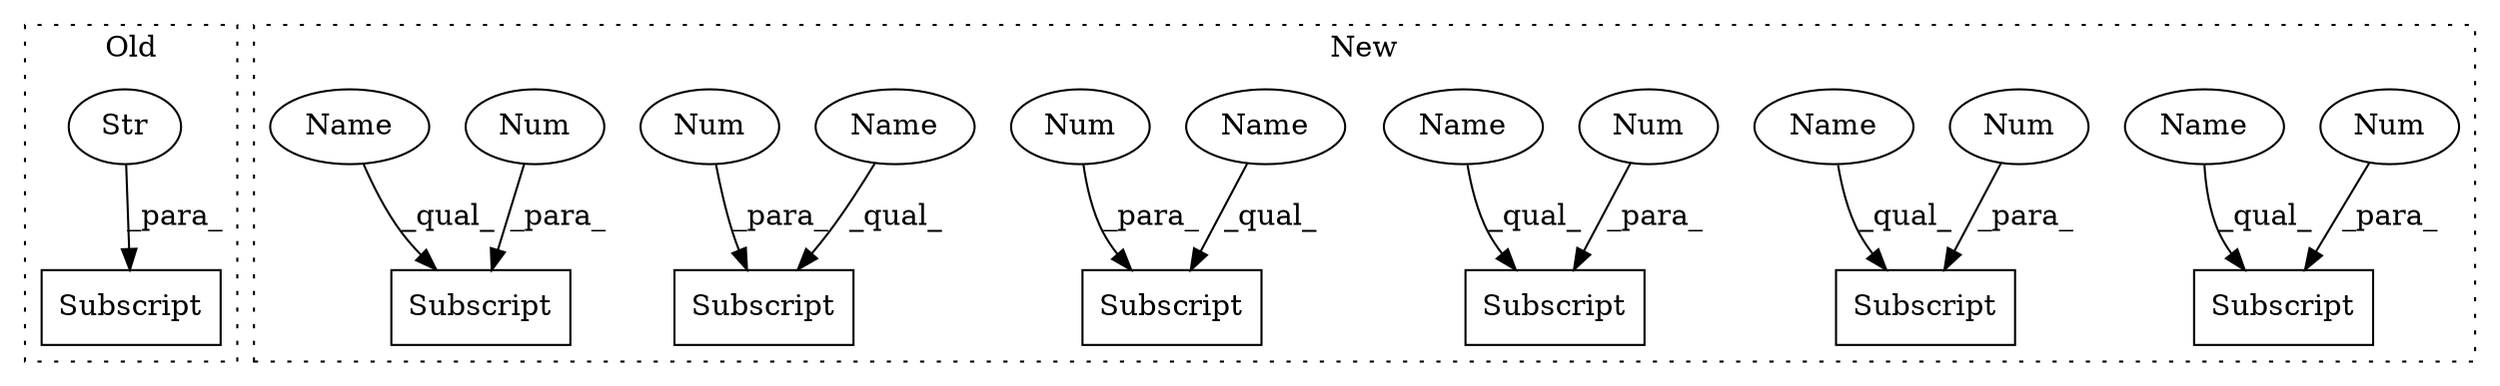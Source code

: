 digraph G {
subgraph cluster0 {
1 [label="Subscript" a="63" s="1521,0" l="29,0" shape="box"];
14 [label="Str" a="66" s="1539" l="10" shape="ellipse"];
label = "Old";
style="dotted";
}
subgraph cluster1 {
2 [label="Subscript" a="63" s="1395,0" l="21,0" shape="box"];
3 [label="Num" a="76" s="1414" l="1" shape="ellipse"];
4 [label="Subscript" a="63" s="1545,0" l="21,0" shape="box"];
5 [label="Num" a="76" s="1564" l="1" shape="ellipse"];
6 [label="Subscript" a="63" s="1704,0" l="21,0" shape="box"];
7 [label="Num" a="76" s="1723" l="1" shape="ellipse"];
8 [label="Subscript" a="63" s="1968,0" l="21,0" shape="box"];
9 [label="Num" a="76" s="1987" l="1" shape="ellipse"];
10 [label="Subscript" a="63" s="1945,0" l="21,0" shape="box"];
11 [label="Num" a="76" s="1964" l="1" shape="ellipse"];
12 [label="Subscript" a="63" s="1727,0" l="21,0" shape="box"];
13 [label="Num" a="76" s="1746" l="1" shape="ellipse"];
15 [label="Name" a="87" s="1727" l="18" shape="ellipse"];
16 [label="Name" a="87" s="1704" l="18" shape="ellipse"];
17 [label="Name" a="87" s="1545" l="18" shape="ellipse"];
18 [label="Name" a="87" s="1968" l="18" shape="ellipse"];
19 [label="Name" a="87" s="1395" l="18" shape="ellipse"];
20 [label="Name" a="87" s="1945" l="18" shape="ellipse"];
label = "New";
style="dotted";
}
3 -> 2 [label="_para_"];
5 -> 4 [label="_para_"];
7 -> 6 [label="_para_"];
9 -> 8 [label="_para_"];
11 -> 10 [label="_para_"];
13 -> 12 [label="_para_"];
14 -> 1 [label="_para_"];
15 -> 12 [label="_qual_"];
16 -> 6 [label="_qual_"];
17 -> 4 [label="_qual_"];
18 -> 8 [label="_qual_"];
19 -> 2 [label="_qual_"];
20 -> 10 [label="_qual_"];
}